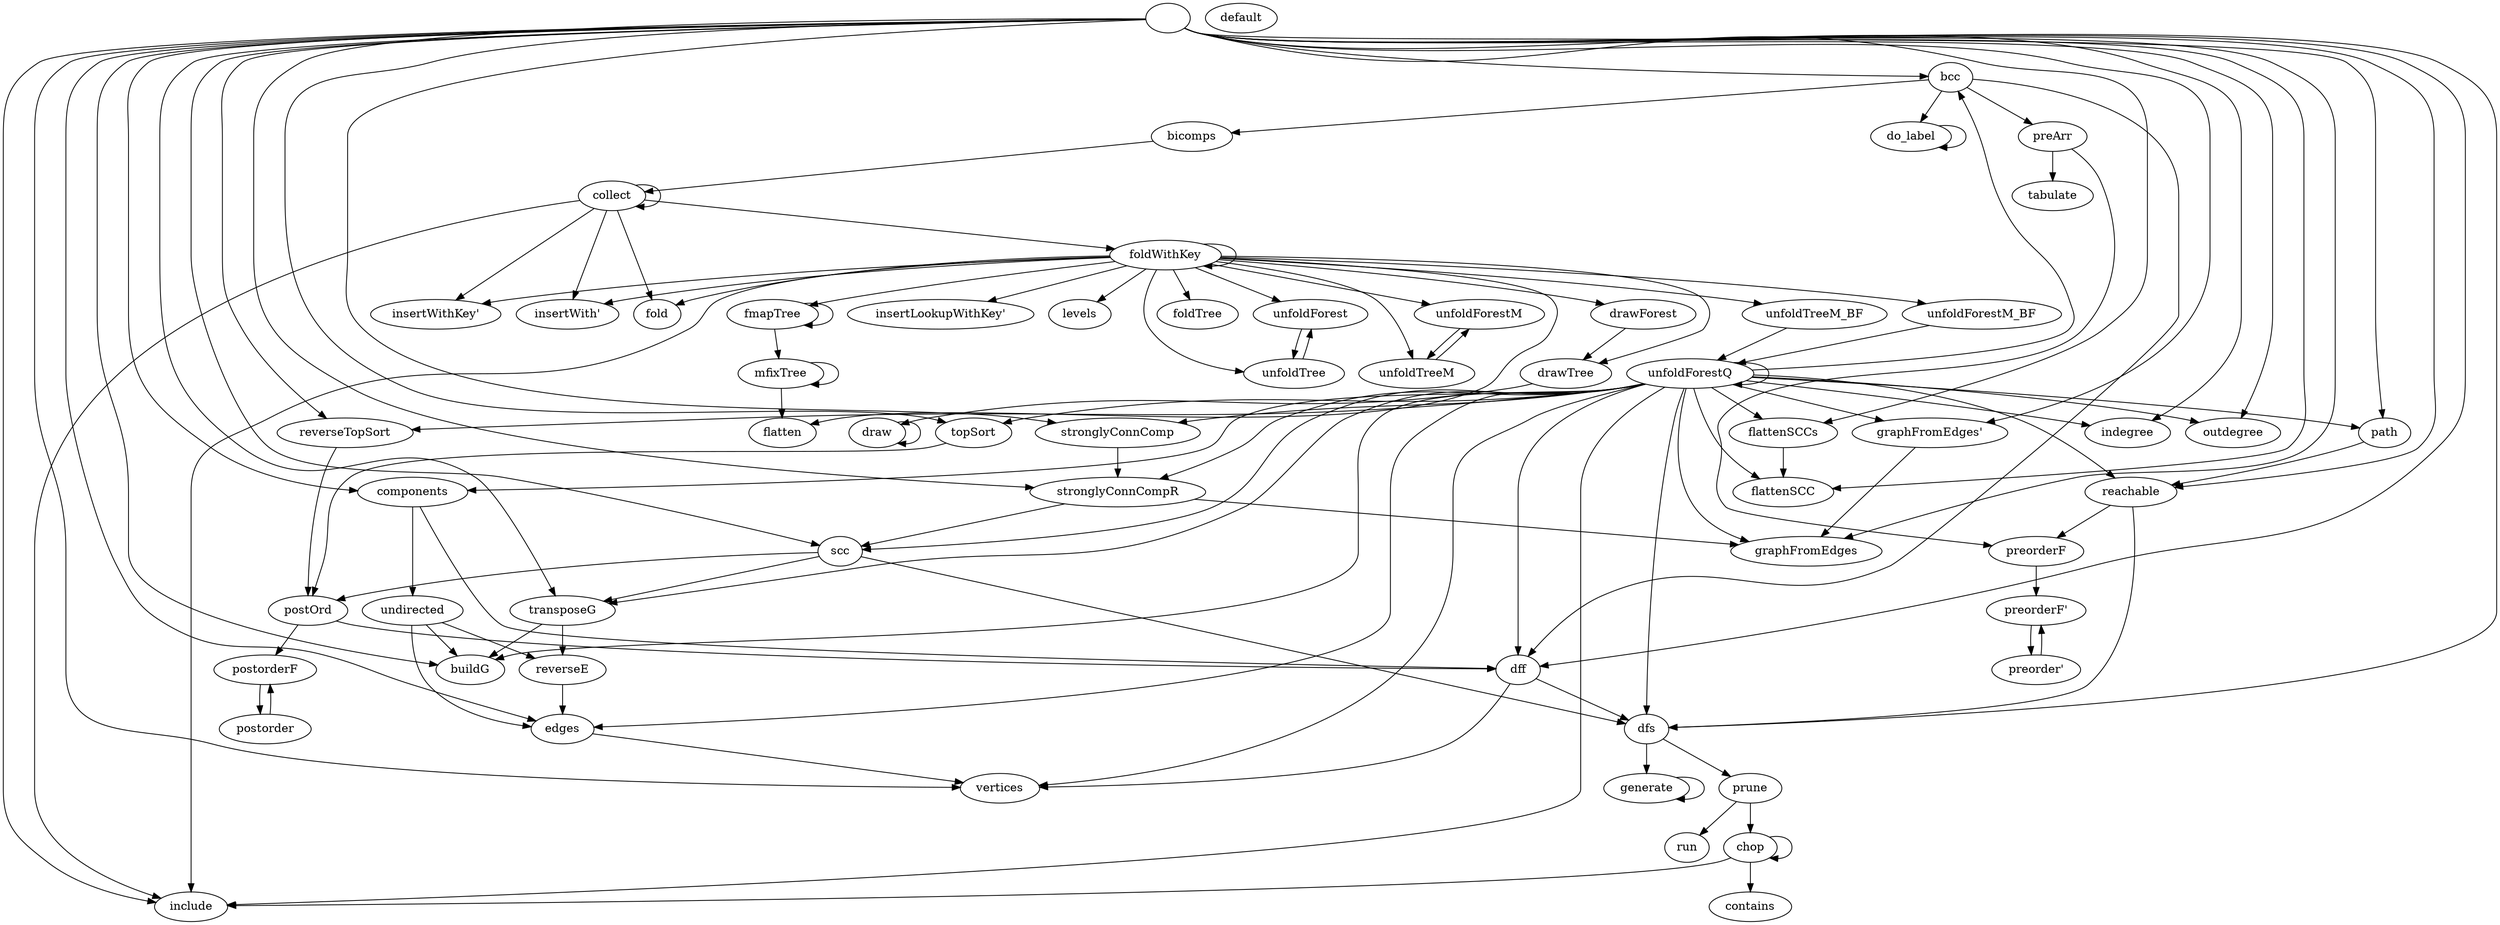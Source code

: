 strict digraph deps {
"bcc" [style=solid];
"bicomps" [style=solid];
"buildG" [style=solid];
"chop" [style=solid];
"collect" [style=solid];
"components" [style=solid];
"contains" [style=solid];
"default" [style=solid];
"dff" [style=solid];
"dfs" [style=solid];
"do_label" [style=solid];
"draw" [style=solid];
"drawForest" [style=solid];
"drawTree" [style=solid];
"edges" [style=solid];
"flatten" [style=solid];
"flattenSCC" [style=solid];
"flattenSCCs" [style=solid];
"fmapTree" [style=solid];
"fold" [style=solid];
"foldTree" [style=solid];
"foldWithKey" [style=solid];
"generate" [style=solid];
"graphFromEdges" [style=solid];
"graphFromEdges\'" [style=solid];
"include" [style=solid];
"indegree" [style=solid];
"insertLookupWithKey\'" [style=solid];
"insertWithKey\'" [style=solid];
"insertWith\'" [style=solid];
"levels" [style=solid];
"mfixTree" [style=solid];
"outdegree" [style=solid];
"path" [style=solid];
"postOrd" [style=solid];
"postorder" [style=solid];
"postorderF" [style=solid];
"preArr" [style=solid];
"preorderF" [style=solid];
"preorderF\'" [style=solid];
"preorder\'" [style=solid];
"prune" [style=solid];
"reachable" [style=solid];
"reverseE" [style=solid];
"reverseTopSort" [style=solid];
"run" [style=solid];
"scc" [style=solid];
"stronglyConnComp" [style=solid];
"stronglyConnCompR" [style=solid];
"tabulate" [style=solid];
"topSort" [style=solid];
"transposeG" [style=solid];
"undirected" [style=solid];
"unfoldForest" [style=solid];
"unfoldForestM" [style=solid];
"unfoldForestM_BF" [style=solid];
"unfoldForestQ" [style=solid];
"unfoldTree" [style=solid];
"unfoldTreeM" [style=solid];
"unfoldTreeM_BF" [style=solid];
"vertices" [style=solid];
"" -> "bcc";
"" -> "buildG";
"" -> "components";
"" -> "dff";
"" -> "dfs";
"" -> "edges";
"" -> "flattenSCC";
"" -> "flattenSCCs";
"" -> "graphFromEdges";
"" -> "graphFromEdges\'";
"" -> "include";
"" -> "indegree";
"" -> "outdegree";
"" -> "path";
"" -> "reachable";
"" -> "reverseTopSort";
"" -> "scc";
"" -> "stronglyConnComp";
"" -> "stronglyConnCompR";
"" -> "topSort";
"" -> "transposeG";
"" -> "vertices";
"bcc" -> "bicomps";
"bcc" -> "dff";
"bcc" -> "do_label";
"bcc" -> "preArr";
"bicomps" -> "collect";
"chop" -> "chop";
"chop" -> "contains";
"chop" -> "include";
"collect" -> "collect";
"collect" -> "fold";
"collect" -> "foldWithKey";
"collect" -> "include";
"collect" -> "insertWithKey\'";
"collect" -> "insertWith\'";
"components" -> "dff";
"components" -> "undirected";
"dff" -> "dfs";
"dff" -> "vertices";
"dfs" -> "generate";
"dfs" -> "prune";
"do_label" -> "do_label";
"draw" -> "draw";
"drawForest" -> "drawTree";
"drawTree" -> "draw";
"edges" -> "vertices";
"flattenSCCs" -> "flattenSCC";
"fmapTree" -> "fmapTree";
"fmapTree" -> "mfixTree";
"foldWithKey" -> "drawForest";
"foldWithKey" -> "drawTree";
"foldWithKey" -> "flatten";
"foldWithKey" -> "fmapTree";
"foldWithKey" -> "fold";
"foldWithKey" -> "foldTree";
"foldWithKey" -> "foldWithKey";
"foldWithKey" -> "include";
"foldWithKey" -> "insertLookupWithKey\'";
"foldWithKey" -> "insertWithKey\'";
"foldWithKey" -> "insertWith\'";
"foldWithKey" -> "levels";
"foldWithKey" -> "unfoldForest";
"foldWithKey" -> "unfoldForestM";
"foldWithKey" -> "unfoldForestM_BF";
"foldWithKey" -> "unfoldTree";
"foldWithKey" -> "unfoldTreeM";
"foldWithKey" -> "unfoldTreeM_BF";
"generate" -> "generate";
"graphFromEdges\'" -> "graphFromEdges";
"mfixTree" -> "flatten";
"mfixTree" -> "mfixTree";
"path" -> "reachable";
"postOrd" -> "dff";
"postOrd" -> "postorderF";
"postorder" -> "postorderF";
"postorderF" -> "postorder";
"preArr" -> "preorderF";
"preArr" -> "tabulate";
"preorderF" -> "preorderF\'";
"preorderF\'" -> "preorder\'";
"preorder\'" -> "preorderF\'";
"prune" -> "chop";
"prune" -> "run";
"reachable" -> "dfs";
"reachable" -> "preorderF";
"reverseE" -> "edges";
"reverseTopSort" -> "postOrd";
"scc" -> "dfs";
"scc" -> "postOrd";
"scc" -> "transposeG";
"stronglyConnComp" -> "stronglyConnCompR";
"stronglyConnCompR" -> "graphFromEdges";
"stronglyConnCompR" -> "scc";
"topSort" -> "postOrd";
"transposeG" -> "buildG";
"transposeG" -> "reverseE";
"undirected" -> "buildG";
"undirected" -> "edges";
"undirected" -> "reverseE";
"unfoldForest" -> "unfoldTree";
"unfoldForestM" -> "unfoldTreeM";
"unfoldForestM_BF" -> "unfoldForestQ";
"unfoldForestQ" -> "bcc";
"unfoldForestQ" -> "buildG";
"unfoldForestQ" -> "components";
"unfoldForestQ" -> "dff";
"unfoldForestQ" -> "dfs";
"unfoldForestQ" -> "edges";
"unfoldForestQ" -> "flattenSCC";
"unfoldForestQ" -> "flattenSCCs";
"unfoldForestQ" -> "graphFromEdges";
"unfoldForestQ" -> "graphFromEdges\'";
"unfoldForestQ" -> "include";
"unfoldForestQ" -> "indegree";
"unfoldForestQ" -> "outdegree";
"unfoldForestQ" -> "path";
"unfoldForestQ" -> "reachable";
"unfoldForestQ" -> "reverseTopSort";
"unfoldForestQ" -> "scc";
"unfoldForestQ" -> "stronglyConnComp";
"unfoldForestQ" -> "stronglyConnCompR";
"unfoldForestQ" -> "topSort";
"unfoldForestQ" -> "transposeG";
"unfoldForestQ" -> "unfoldForestQ";
"unfoldForestQ" -> "vertices";
"unfoldTree" -> "unfoldForest";
"unfoldTreeM" -> "unfoldForestM";
"unfoldTreeM_BF" -> "unfoldForestQ";
}
